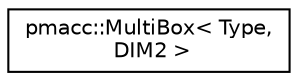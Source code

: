 digraph "Graphical Class Hierarchy"
{
 // LATEX_PDF_SIZE
  edge [fontname="Helvetica",fontsize="10",labelfontname="Helvetica",labelfontsize="10"];
  node [fontname="Helvetica",fontsize="10",shape=record];
  rankdir="LR";
  Node0 [label="pmacc::MultiBox\< Type,\l DIM2 \>",height=0.2,width=0.4,color="black", fillcolor="white", style="filled",URL="$classpmacc_1_1_multi_box_3_01_type_00_01_d_i_m2_01_4.html",tooltip=" "];
}
